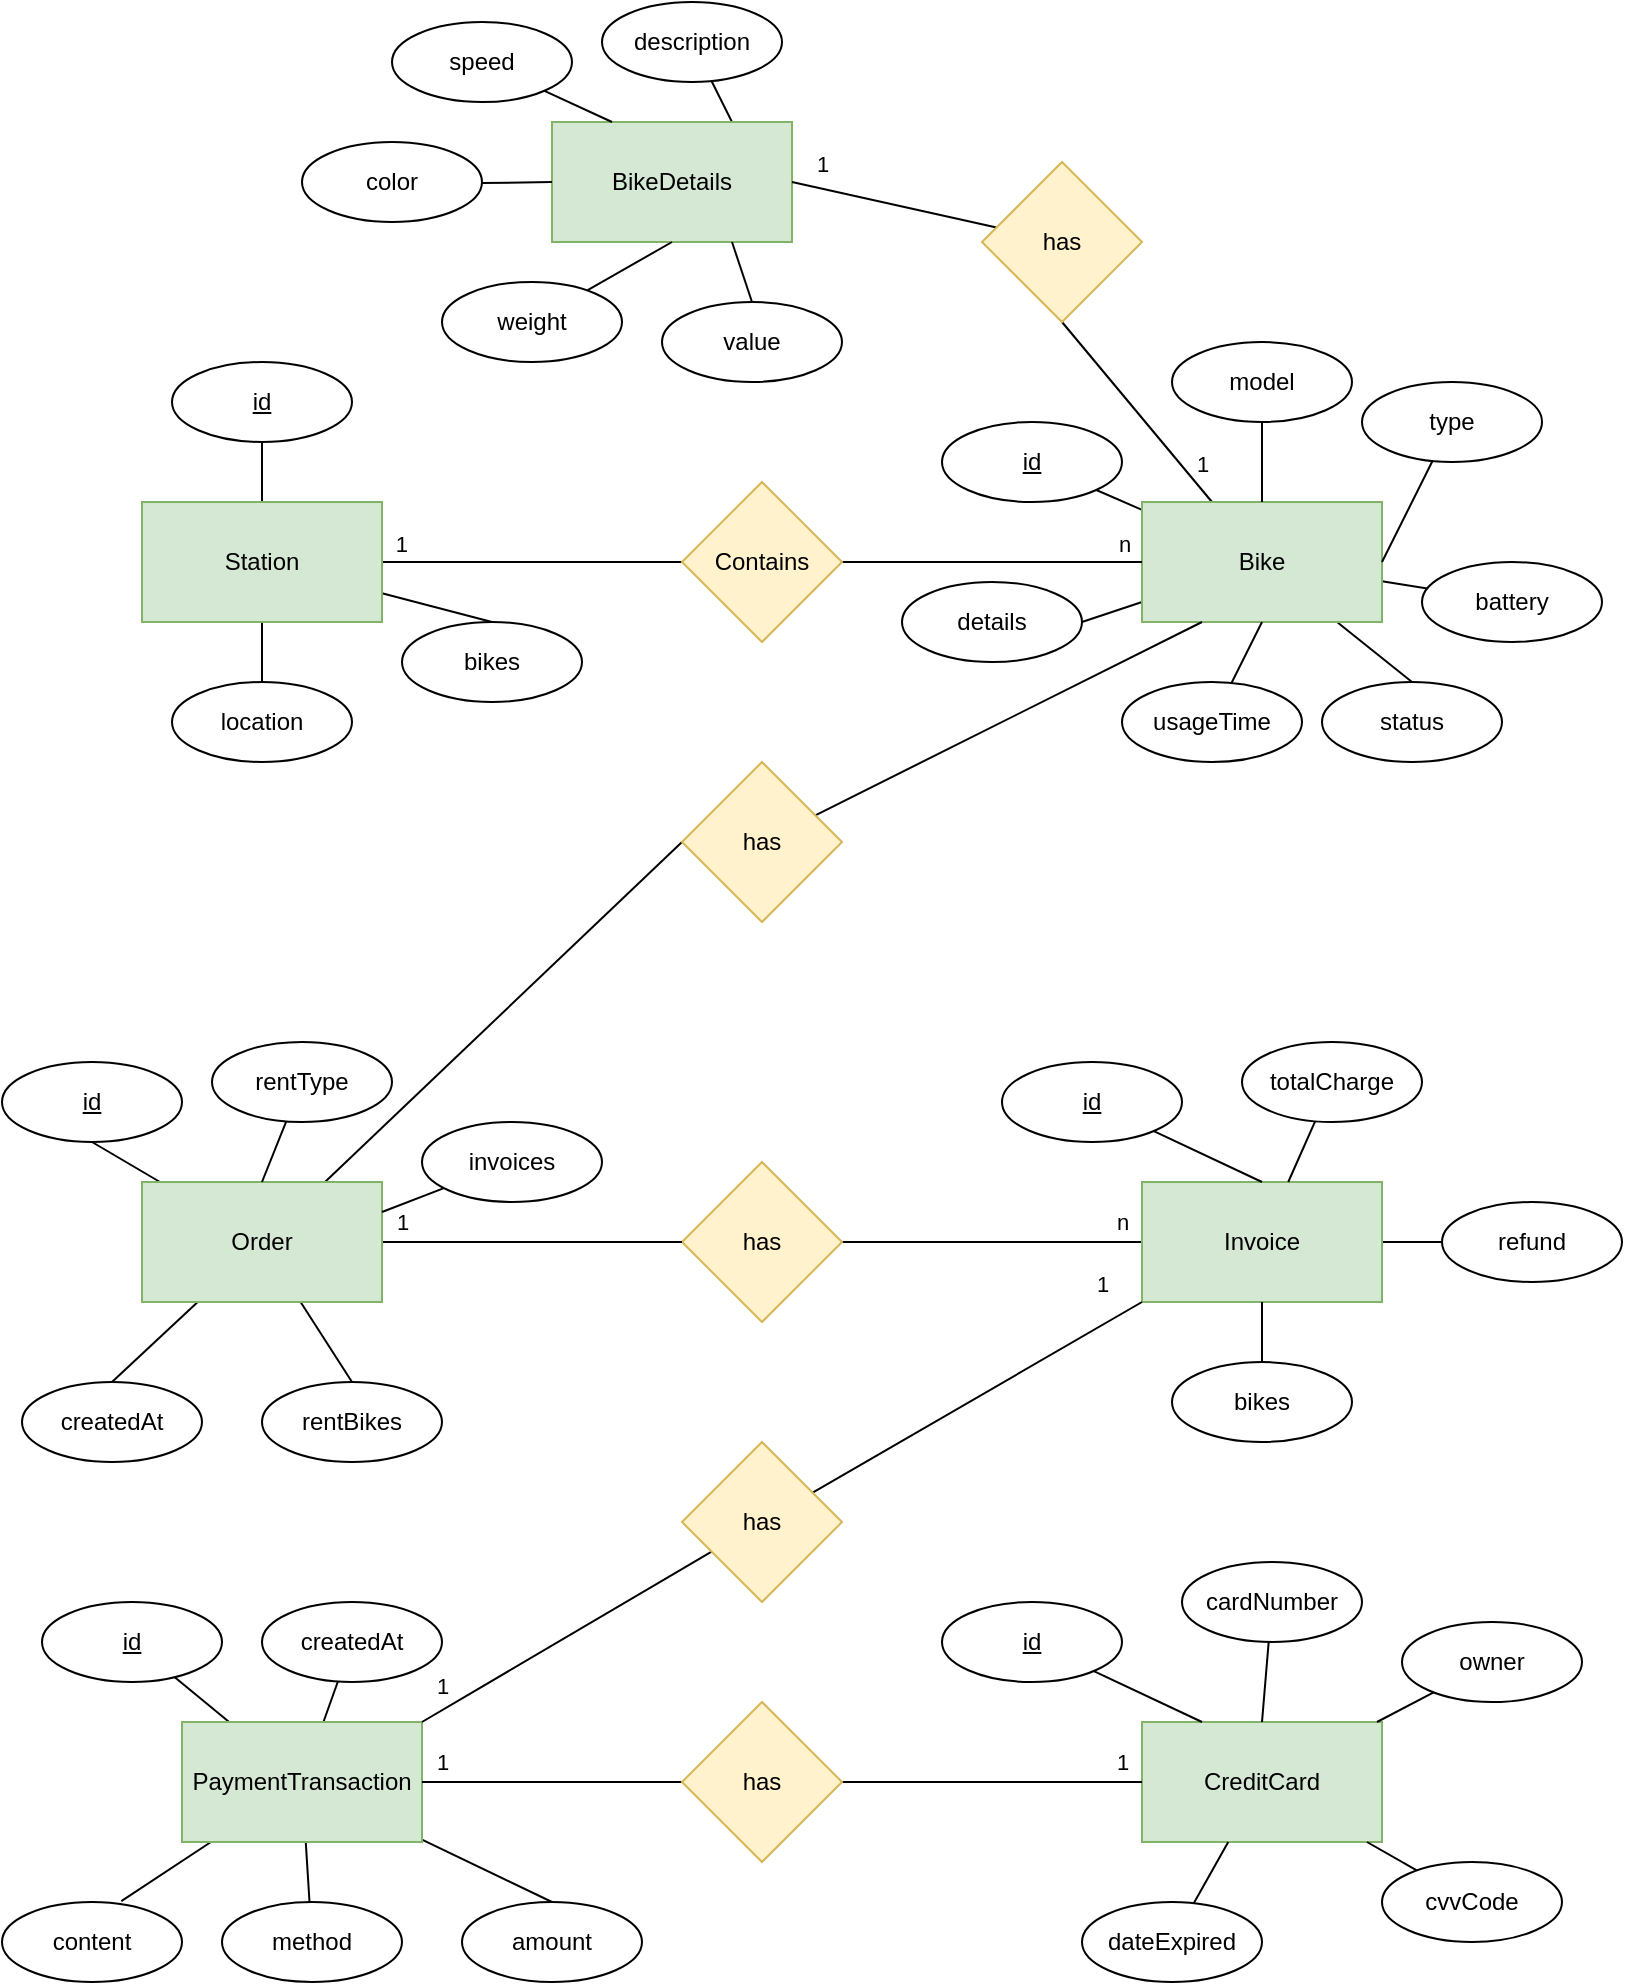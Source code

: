 <mxfile version="15.7.3" type="device"><diagram id="6db9uA-NOqCKTQUksmW5" name="Data Modeling"><mxGraphModel dx="865" dy="534" grid="1" gridSize="10" guides="1" tooltips="1" connect="1" arrows="1" fold="1" page="1" pageScale="1" pageWidth="850" pageHeight="1100" math="0" shadow="0"><root><mxCell id="0"/><mxCell id="1" parent="0"/><mxCell id="SmxPT5InwpCh0oxvAT2I-8" value="1" style="rounded=0;orthogonalLoop=1;jettySize=auto;html=1;entryX=0;entryY=0.5;entryDx=0;entryDy=0;endArrow=none;endFill=0;labelPosition=left;verticalLabelPosition=top;align=right;verticalAlign=bottom;horizontal=1;" edge="1" parent="1" source="SmxPT5InwpCh0oxvAT2I-1" target="SmxPT5InwpCh0oxvAT2I-7"><mxGeometry x="-0.818" relative="1" as="geometry"><mxPoint as="offset"/></mxGeometry></mxCell><mxCell id="SmxPT5InwpCh0oxvAT2I-44" style="edgeStyle=none;rounded=0;orthogonalLoop=1;jettySize=auto;html=1;endArrow=none;endFill=0;" edge="1" parent="1" source="SmxPT5InwpCh0oxvAT2I-1" target="SmxPT5InwpCh0oxvAT2I-12"><mxGeometry relative="1" as="geometry"/></mxCell><mxCell id="SmxPT5InwpCh0oxvAT2I-45" style="edgeStyle=none;rounded=0;orthogonalLoop=1;jettySize=auto;html=1;endArrow=none;endFill=0;" edge="1" parent="1" source="SmxPT5InwpCh0oxvAT2I-1" target="SmxPT5InwpCh0oxvAT2I-13"><mxGeometry relative="1" as="geometry"/></mxCell><mxCell id="SmxPT5InwpCh0oxvAT2I-64" style="edgeStyle=none;rounded=0;orthogonalLoop=1;jettySize=auto;html=1;entryX=0.5;entryY=0;entryDx=0;entryDy=0;endArrow=none;endFill=0;align=center;verticalAlign=bottom;" edge="1" parent="1" source="SmxPT5InwpCh0oxvAT2I-1" target="SmxPT5InwpCh0oxvAT2I-63"><mxGeometry relative="1" as="geometry"/></mxCell><mxCell id="SmxPT5InwpCh0oxvAT2I-1" value="Station" style="rounded=0;whiteSpace=wrap;html=1;fillColor=#d5e8d4;strokeColor=#82b366;" vertex="1" parent="1"><mxGeometry x="100" y="300" width="120" height="60" as="geometry"/></mxCell><mxCell id="SmxPT5InwpCh0oxvAT2I-46" style="edgeStyle=none;rounded=0;orthogonalLoop=1;jettySize=auto;html=1;endArrow=none;endFill=0;" edge="1" parent="1" source="SmxPT5InwpCh0oxvAT2I-2" target="SmxPT5InwpCh0oxvAT2I-17"><mxGeometry relative="1" as="geometry"/></mxCell><mxCell id="SmxPT5InwpCh0oxvAT2I-58" style="edgeStyle=none;rounded=0;orthogonalLoop=1;jettySize=auto;html=1;endArrow=none;endFill=0;" edge="1" parent="1" source="SmxPT5InwpCh0oxvAT2I-2" target="SmxPT5InwpCh0oxvAT2I-57"><mxGeometry relative="1" as="geometry"/></mxCell><mxCell id="SmxPT5InwpCh0oxvAT2I-89" style="edgeStyle=none;rounded=0;orthogonalLoop=1;jettySize=auto;html=1;entryX=0.5;entryY=0;entryDx=0;entryDy=0;endArrow=none;endFill=0;align=center;verticalAlign=bottom;" edge="1" parent="1" source="SmxPT5InwpCh0oxvAT2I-2" target="SmxPT5InwpCh0oxvAT2I-86"><mxGeometry relative="1" as="geometry"/></mxCell><mxCell id="SmxPT5InwpCh0oxvAT2I-111" value="1" style="edgeStyle=none;rounded=0;orthogonalLoop=1;jettySize=auto;html=1;entryX=0.5;entryY=1;entryDx=0;entryDy=0;endArrow=none;endFill=0;align=center;verticalAlign=bottom;labelPosition=center;verticalLabelPosition=top;" edge="1" parent="1" source="SmxPT5InwpCh0oxvAT2I-2" target="SmxPT5InwpCh0oxvAT2I-110"><mxGeometry x="-0.814" y="-3" relative="1" as="geometry"><mxPoint as="offset"/></mxGeometry></mxCell><mxCell id="SmxPT5InwpCh0oxvAT2I-115" style="edgeStyle=none;rounded=0;orthogonalLoop=1;jettySize=auto;html=1;entryX=1;entryY=0.5;entryDx=0;entryDy=0;endArrow=none;endFill=0;align=center;verticalAlign=bottom;" edge="1" parent="1" source="SmxPT5InwpCh0oxvAT2I-2" target="SmxPT5InwpCh0oxvAT2I-114"><mxGeometry relative="1" as="geometry"/></mxCell><mxCell id="SmxPT5InwpCh0oxvAT2I-2" value="Bike" style="rounded=0;whiteSpace=wrap;html=1;fillColor=#d5e8d4;strokeColor=#82b366;" vertex="1" parent="1"><mxGeometry x="600" y="300" width="120" height="60" as="geometry"/></mxCell><mxCell id="SmxPT5InwpCh0oxvAT2I-35" style="edgeStyle=none;rounded=0;orthogonalLoop=1;jettySize=auto;html=1;endArrow=none;endFill=0;" edge="1" parent="1" source="SmxPT5InwpCh0oxvAT2I-3" target="SmxPT5InwpCh0oxvAT2I-24"><mxGeometry relative="1" as="geometry"/></mxCell><mxCell id="SmxPT5InwpCh0oxvAT2I-36" style="edgeStyle=none;rounded=0;orthogonalLoop=1;jettySize=auto;html=1;endArrow=none;endFill=0;" edge="1" parent="1" source="SmxPT5InwpCh0oxvAT2I-3" target="SmxPT5InwpCh0oxvAT2I-27"><mxGeometry relative="1" as="geometry"/></mxCell><mxCell id="SmxPT5InwpCh0oxvAT2I-37" style="edgeStyle=none;rounded=0;orthogonalLoop=1;jettySize=auto;html=1;entryX=0.663;entryY=-0.012;entryDx=0;entryDy=0;entryPerimeter=0;endArrow=none;endFill=0;" edge="1" parent="1" source="SmxPT5InwpCh0oxvAT2I-3" target="SmxPT5InwpCh0oxvAT2I-26"><mxGeometry relative="1" as="geometry"/></mxCell><mxCell id="SmxPT5InwpCh0oxvAT2I-38" style="edgeStyle=none;rounded=0;orthogonalLoop=1;jettySize=auto;html=1;endArrow=none;endFill=0;" edge="1" parent="1" source="SmxPT5InwpCh0oxvAT2I-3" target="SmxPT5InwpCh0oxvAT2I-28"><mxGeometry relative="1" as="geometry"/></mxCell><mxCell id="SmxPT5InwpCh0oxvAT2I-80" style="edgeStyle=none;rounded=0;orthogonalLoop=1;jettySize=auto;html=1;entryX=0.5;entryY=0;entryDx=0;entryDy=0;endArrow=none;endFill=0;align=center;verticalAlign=bottom;" edge="1" parent="1" source="SmxPT5InwpCh0oxvAT2I-3" target="SmxPT5InwpCh0oxvAT2I-79"><mxGeometry relative="1" as="geometry"/></mxCell><mxCell id="SmxPT5InwpCh0oxvAT2I-3" value="PaymentTransaction" style="rounded=0;whiteSpace=wrap;html=1;fillColor=#d5e8d4;strokeColor=#82b366;" vertex="1" parent="1"><mxGeometry x="120" y="910" width="120" height="60" as="geometry"/></mxCell><mxCell id="SmxPT5InwpCh0oxvAT2I-4" value="CreditCard" style="rounded=0;whiteSpace=wrap;html=1;fillColor=#d5e8d4;strokeColor=#82b366;" vertex="1" parent="1"><mxGeometry x="600" y="910" width="120" height="60" as="geometry"/></mxCell><mxCell id="SmxPT5InwpCh0oxvAT2I-22" value="1" style="edgeStyle=none;rounded=0;orthogonalLoop=1;jettySize=auto;html=1;endArrow=none;endFill=0;" edge="1" parent="1" source="SmxPT5InwpCh0oxvAT2I-5" target="SmxPT5InwpCh0oxvAT2I-4"><mxGeometry x="0.867" y="10" relative="1" as="geometry"><mxPoint as="offset"/></mxGeometry></mxCell><mxCell id="SmxPT5InwpCh0oxvAT2I-23" value="1" style="edgeStyle=none;rounded=0;orthogonalLoop=1;jettySize=auto;html=1;entryX=1;entryY=0.5;entryDx=0;entryDy=0;endArrow=none;endFill=0;" edge="1" parent="1" source="SmxPT5InwpCh0oxvAT2I-5" target="SmxPT5InwpCh0oxvAT2I-3"><mxGeometry x="0.846" y="-10" relative="1" as="geometry"><mxPoint as="offset"/></mxGeometry></mxCell><mxCell id="SmxPT5InwpCh0oxvAT2I-5" value="has" style="rhombus;whiteSpace=wrap;html=1;fillColor=#fff2cc;strokeColor=#d6b656;" vertex="1" parent="1"><mxGeometry x="370" y="900" width="80" height="80" as="geometry"/></mxCell><mxCell id="SmxPT5InwpCh0oxvAT2I-60" value="n" style="edgeStyle=none;rounded=0;orthogonalLoop=1;jettySize=auto;html=1;entryX=0;entryY=0.5;entryDx=0;entryDy=0;endArrow=none;endFill=0;" edge="1" parent="1" source="SmxPT5InwpCh0oxvAT2I-6" target="SmxPT5InwpCh0oxvAT2I-54"><mxGeometry x="0.867" y="10" relative="1" as="geometry"><mxPoint as="offset"/></mxGeometry></mxCell><mxCell id="SmxPT5InwpCh0oxvAT2I-6" value="has" style="rhombus;whiteSpace=wrap;html=1;fillColor=#fff2cc;strokeColor=#d6b656;" vertex="1" parent="1"><mxGeometry x="370" y="630" width="80" height="80" as="geometry"/></mxCell><mxCell id="SmxPT5InwpCh0oxvAT2I-9" value="n" style="edgeStyle=none;rounded=0;orthogonalLoop=1;jettySize=auto;html=1;entryX=0;entryY=0.5;entryDx=0;entryDy=0;endArrow=none;endFill=0;labelPosition=center;verticalLabelPosition=top;align=center;verticalAlign=bottom;" edge="1" parent="1" source="SmxPT5InwpCh0oxvAT2I-7" target="SmxPT5InwpCh0oxvAT2I-2"><mxGeometry x="0.875" relative="1" as="geometry"><mxPoint as="offset"/></mxGeometry></mxCell><mxCell id="SmxPT5InwpCh0oxvAT2I-7" value="Contains" style="rhombus;whiteSpace=wrap;html=1;fillColor=#fff2cc;strokeColor=#d6b656;" vertex="1" parent="1"><mxGeometry x="370" y="290" width="80" height="80" as="geometry"/></mxCell><mxCell id="SmxPT5InwpCh0oxvAT2I-12" value="id" style="ellipse;whiteSpace=wrap;html=1;fontStyle=4" vertex="1" parent="1"><mxGeometry x="115" y="230" width="90" height="40" as="geometry"/></mxCell><mxCell id="SmxPT5InwpCh0oxvAT2I-13" value="location" style="ellipse;whiteSpace=wrap;html=1;" vertex="1" parent="1"><mxGeometry x="115" y="390" width="90" height="40" as="geometry"/></mxCell><mxCell id="SmxPT5InwpCh0oxvAT2I-17" value="id" style="ellipse;whiteSpace=wrap;html=1;fontStyle=4" vertex="1" parent="1"><mxGeometry x="500" y="260" width="90" height="40" as="geometry"/></mxCell><mxCell id="SmxPT5InwpCh0oxvAT2I-109" style="edgeStyle=none;rounded=0;orthogonalLoop=1;jettySize=auto;html=1;entryX=0.75;entryY=0;entryDx=0;entryDy=0;endArrow=none;endFill=0;align=center;verticalAlign=bottom;" edge="1" parent="1" source="SmxPT5InwpCh0oxvAT2I-21" target="SmxPT5InwpCh0oxvAT2I-95"><mxGeometry relative="1" as="geometry"/></mxCell><mxCell id="SmxPT5InwpCh0oxvAT2I-21" value="description" style="ellipse;whiteSpace=wrap;html=1;" vertex="1" parent="1"><mxGeometry x="330" y="50" width="90" height="40" as="geometry"/></mxCell><mxCell id="SmxPT5InwpCh0oxvAT2I-24" value="id" style="ellipse;whiteSpace=wrap;html=1;fontStyle=4" vertex="1" parent="1"><mxGeometry x="50" y="850" width="90" height="40" as="geometry"/></mxCell><mxCell id="SmxPT5InwpCh0oxvAT2I-26" value="content" style="ellipse;whiteSpace=wrap;html=1;" vertex="1" parent="1"><mxGeometry x="30" y="1000" width="90" height="40" as="geometry"/></mxCell><mxCell id="SmxPT5InwpCh0oxvAT2I-27" value="createdAt" style="ellipse;whiteSpace=wrap;html=1;" vertex="1" parent="1"><mxGeometry x="160" y="850" width="90" height="40" as="geometry"/></mxCell><mxCell id="SmxPT5InwpCh0oxvAT2I-28" value="method" style="ellipse;whiteSpace=wrap;html=1;" vertex="1" parent="1"><mxGeometry x="140" y="1000" width="90" height="40" as="geometry"/></mxCell><mxCell id="SmxPT5InwpCh0oxvAT2I-39" style="edgeStyle=none;rounded=0;orthogonalLoop=1;jettySize=auto;html=1;entryX=0.25;entryY=0;entryDx=0;entryDy=0;endArrow=none;endFill=0;" edge="1" parent="1" source="SmxPT5InwpCh0oxvAT2I-29" target="SmxPT5InwpCh0oxvAT2I-4"><mxGeometry relative="1" as="geometry"/></mxCell><mxCell id="SmxPT5InwpCh0oxvAT2I-29" value="id" style="ellipse;whiteSpace=wrap;html=1;fontStyle=4" vertex="1" parent="1"><mxGeometry x="500" y="850" width="90" height="40" as="geometry"/></mxCell><mxCell id="SmxPT5InwpCh0oxvAT2I-40" style="edgeStyle=none;rounded=0;orthogonalLoop=1;jettySize=auto;html=1;entryX=0.5;entryY=0;entryDx=0;entryDy=0;endArrow=none;endFill=0;" edge="1" parent="1" source="SmxPT5InwpCh0oxvAT2I-30" target="SmxPT5InwpCh0oxvAT2I-4"><mxGeometry relative="1" as="geometry"/></mxCell><mxCell id="SmxPT5InwpCh0oxvAT2I-30" value="cardNumber" style="ellipse;whiteSpace=wrap;html=1;" vertex="1" parent="1"><mxGeometry x="620" y="830" width="90" height="40" as="geometry"/></mxCell><mxCell id="SmxPT5InwpCh0oxvAT2I-41" style="edgeStyle=none;rounded=0;orthogonalLoop=1;jettySize=auto;html=1;endArrow=none;endFill=0;" edge="1" parent="1" source="SmxPT5InwpCh0oxvAT2I-31" target="SmxPT5InwpCh0oxvAT2I-4"><mxGeometry relative="1" as="geometry"/></mxCell><mxCell id="SmxPT5InwpCh0oxvAT2I-31" value="owner" style="ellipse;whiteSpace=wrap;html=1;" vertex="1" parent="1"><mxGeometry x="730" y="860" width="90" height="40" as="geometry"/></mxCell><mxCell id="SmxPT5InwpCh0oxvAT2I-42" style="edgeStyle=none;rounded=0;orthogonalLoop=1;jettySize=auto;html=1;endArrow=none;endFill=0;" edge="1" parent="1" source="SmxPT5InwpCh0oxvAT2I-32" target="SmxPT5InwpCh0oxvAT2I-4"><mxGeometry relative="1" as="geometry"/></mxCell><mxCell id="SmxPT5InwpCh0oxvAT2I-32" value="cvvCode" style="ellipse;whiteSpace=wrap;html=1;" vertex="1" parent="1"><mxGeometry x="720" y="980" width="90" height="40" as="geometry"/></mxCell><mxCell id="SmxPT5InwpCh0oxvAT2I-43" style="edgeStyle=none;rounded=0;orthogonalLoop=1;jettySize=auto;html=1;endArrow=none;endFill=0;" edge="1" parent="1" source="SmxPT5InwpCh0oxvAT2I-33" target="SmxPT5InwpCh0oxvAT2I-4"><mxGeometry relative="1" as="geometry"/></mxCell><mxCell id="SmxPT5InwpCh0oxvAT2I-33" value="dateExpired" style="ellipse;whiteSpace=wrap;html=1;" vertex="1" parent="1"><mxGeometry x="570" y="1000" width="90" height="40" as="geometry"/></mxCell><mxCell id="SmxPT5InwpCh0oxvAT2I-94" style="edgeStyle=none;rounded=0;orthogonalLoop=1;jettySize=auto;html=1;endArrow=none;endFill=0;align=center;verticalAlign=bottom;" edge="1" parent="1" source="SmxPT5InwpCh0oxvAT2I-54" target="SmxPT5InwpCh0oxvAT2I-93"><mxGeometry relative="1" as="geometry"/></mxCell><mxCell id="SmxPT5InwpCh0oxvAT2I-54" value="Invoice" style="rounded=0;whiteSpace=wrap;html=1;fillColor=#d5e8d4;strokeColor=#82b366;" vertex="1" parent="1"><mxGeometry x="600" y="640" width="120" height="60" as="geometry"/></mxCell><mxCell id="SmxPT5InwpCh0oxvAT2I-59" value="1" style="edgeStyle=none;rounded=0;orthogonalLoop=1;jettySize=auto;html=1;entryX=0;entryY=0.5;entryDx=0;entryDy=0;endArrow=none;endFill=0;" edge="1" parent="1" source="SmxPT5InwpCh0oxvAT2I-55" target="SmxPT5InwpCh0oxvAT2I-6"><mxGeometry x="-0.867" y="10" relative="1" as="geometry"><mxPoint as="offset"/></mxGeometry></mxCell><mxCell id="SmxPT5InwpCh0oxvAT2I-69" style="edgeStyle=none;rounded=0;orthogonalLoop=1;jettySize=auto;html=1;entryX=0;entryY=0.5;entryDx=0;entryDy=0;endArrow=none;endFill=0;align=center;verticalAlign=bottom;" edge="1" parent="1" source="SmxPT5InwpCh0oxvAT2I-55" target="SmxPT5InwpCh0oxvAT2I-68"><mxGeometry relative="1" as="geometry"/></mxCell><mxCell id="SmxPT5InwpCh0oxvAT2I-72" style="edgeStyle=none;rounded=0;orthogonalLoop=1;jettySize=auto;html=1;entryX=0.5;entryY=0;entryDx=0;entryDy=0;endArrow=none;endFill=0;align=center;verticalAlign=bottom;" edge="1" parent="1" source="SmxPT5InwpCh0oxvAT2I-55" target="SmxPT5InwpCh0oxvAT2I-71"><mxGeometry relative="1" as="geometry"/></mxCell><mxCell id="SmxPT5InwpCh0oxvAT2I-73" style="edgeStyle=none;rounded=0;orthogonalLoop=1;jettySize=auto;html=1;entryX=0.5;entryY=1;entryDx=0;entryDy=0;endArrow=none;endFill=0;align=center;verticalAlign=bottom;" edge="1" parent="1" source="SmxPT5InwpCh0oxvAT2I-55" target="SmxPT5InwpCh0oxvAT2I-66"><mxGeometry relative="1" as="geometry"/></mxCell><mxCell id="SmxPT5InwpCh0oxvAT2I-74" style="edgeStyle=none;rounded=0;orthogonalLoop=1;jettySize=auto;html=1;entryX=0.5;entryY=0;entryDx=0;entryDy=0;endArrow=none;endFill=0;align=center;verticalAlign=bottom;" edge="1" parent="1" source="SmxPT5InwpCh0oxvAT2I-55" target="SmxPT5InwpCh0oxvAT2I-65"><mxGeometry relative="1" as="geometry"/></mxCell><mxCell id="SmxPT5InwpCh0oxvAT2I-55" value="Order" style="rounded=0;whiteSpace=wrap;html=1;fillColor=#d5e8d4;strokeColor=#82b366;" vertex="1" parent="1"><mxGeometry x="100" y="640" width="120" height="60" as="geometry"/></mxCell><mxCell id="SmxPT5InwpCh0oxvAT2I-57" value="battery" style="ellipse;whiteSpace=wrap;html=1;" vertex="1" parent="1"><mxGeometry x="740" y="330" width="90" height="40" as="geometry"/></mxCell><mxCell id="SmxPT5InwpCh0oxvAT2I-63" value="bikes" style="ellipse;whiteSpace=wrap;html=1;" vertex="1" parent="1"><mxGeometry x="230" y="360" width="90" height="40" as="geometry"/></mxCell><mxCell id="SmxPT5InwpCh0oxvAT2I-65" value="rentBikes" style="ellipse;whiteSpace=wrap;html=1;" vertex="1" parent="1"><mxGeometry x="160" y="740" width="90" height="40" as="geometry"/></mxCell><mxCell id="SmxPT5InwpCh0oxvAT2I-66" value="id" style="ellipse;whiteSpace=wrap;html=1;fontStyle=4" vertex="1" parent="1"><mxGeometry x="30" y="580" width="90" height="40" as="geometry"/></mxCell><mxCell id="SmxPT5InwpCh0oxvAT2I-70" style="edgeStyle=none;rounded=0;orthogonalLoop=1;jettySize=auto;html=1;entryX=0.25;entryY=1;entryDx=0;entryDy=0;endArrow=none;endFill=0;align=center;verticalAlign=bottom;" edge="1" parent="1" source="SmxPT5InwpCh0oxvAT2I-68" target="SmxPT5InwpCh0oxvAT2I-2"><mxGeometry relative="1" as="geometry"/></mxCell><mxCell id="SmxPT5InwpCh0oxvAT2I-68" value="has" style="rhombus;whiteSpace=wrap;html=1;fillColor=#fff2cc;strokeColor=#d6b656;" vertex="1" parent="1"><mxGeometry x="370" y="430" width="80" height="80" as="geometry"/></mxCell><mxCell id="SmxPT5InwpCh0oxvAT2I-71" value="createdAt" style="ellipse;whiteSpace=wrap;html=1;" vertex="1" parent="1"><mxGeometry x="40" y="740" width="90" height="40" as="geometry"/></mxCell><mxCell id="SmxPT5InwpCh0oxvAT2I-82" style="edgeStyle=none;rounded=0;orthogonalLoop=1;jettySize=auto;html=1;entryX=0.5;entryY=0;entryDx=0;entryDy=0;endArrow=none;endFill=0;align=center;verticalAlign=bottom;" edge="1" parent="1" source="SmxPT5InwpCh0oxvAT2I-75" target="SmxPT5InwpCh0oxvAT2I-55"><mxGeometry relative="1" as="geometry"/></mxCell><mxCell id="SmxPT5InwpCh0oxvAT2I-75" value="rentType" style="ellipse;whiteSpace=wrap;html=1;fontStyle=0" vertex="1" parent="1"><mxGeometry x="135" y="570" width="90" height="40" as="geometry"/></mxCell><mxCell id="SmxPT5InwpCh0oxvAT2I-92" style="edgeStyle=none;rounded=0;orthogonalLoop=1;jettySize=auto;html=1;endArrow=none;endFill=0;align=center;verticalAlign=bottom;" edge="1" parent="1" source="SmxPT5InwpCh0oxvAT2I-77" target="SmxPT5InwpCh0oxvAT2I-54"><mxGeometry relative="1" as="geometry"/></mxCell><mxCell id="SmxPT5InwpCh0oxvAT2I-77" value="totalCharge" style="ellipse;whiteSpace=wrap;html=1;fontStyle=0" vertex="1" parent="1"><mxGeometry x="650" y="570" width="90" height="40" as="geometry"/></mxCell><mxCell id="SmxPT5InwpCh0oxvAT2I-90" style="edgeStyle=none;rounded=0;orthogonalLoop=1;jettySize=auto;html=1;entryX=0.5;entryY=0;entryDx=0;entryDy=0;endArrow=none;endFill=0;align=center;verticalAlign=bottom;" edge="1" parent="1" source="SmxPT5InwpCh0oxvAT2I-78" target="SmxPT5InwpCh0oxvAT2I-54"><mxGeometry relative="1" as="geometry"/></mxCell><mxCell id="SmxPT5InwpCh0oxvAT2I-78" value="id" style="ellipse;whiteSpace=wrap;html=1;fontStyle=4" vertex="1" parent="1"><mxGeometry x="530" y="580" width="90" height="40" as="geometry"/></mxCell><mxCell id="SmxPT5InwpCh0oxvAT2I-79" value="amount" style="ellipse;whiteSpace=wrap;html=1;" vertex="1" parent="1"><mxGeometry x="260" y="1000" width="90" height="40" as="geometry"/></mxCell><mxCell id="SmxPT5InwpCh0oxvAT2I-91" style="edgeStyle=none;rounded=0;orthogonalLoop=1;jettySize=auto;html=1;endArrow=none;endFill=0;align=center;verticalAlign=bottom;" edge="1" parent="1" source="SmxPT5InwpCh0oxvAT2I-83" target="SmxPT5InwpCh0oxvAT2I-54"><mxGeometry relative="1" as="geometry"/></mxCell><mxCell id="SmxPT5InwpCh0oxvAT2I-83" value="bikes" style="ellipse;whiteSpace=wrap;html=1;fontStyle=0" vertex="1" parent="1"><mxGeometry x="615" y="730" width="90" height="40" as="geometry"/></mxCell><mxCell id="SmxPT5InwpCh0oxvAT2I-87" style="edgeStyle=none;rounded=0;orthogonalLoop=1;jettySize=auto;html=1;entryX=0.5;entryY=1;entryDx=0;entryDy=0;endArrow=none;endFill=0;align=center;verticalAlign=bottom;" edge="1" parent="1" source="SmxPT5InwpCh0oxvAT2I-85" target="SmxPT5InwpCh0oxvAT2I-2"><mxGeometry relative="1" as="geometry"/></mxCell><mxCell id="SmxPT5InwpCh0oxvAT2I-85" value="usageTime" style="ellipse;whiteSpace=wrap;html=1;" vertex="1" parent="1"><mxGeometry x="590" y="390" width="90" height="40" as="geometry"/></mxCell><mxCell id="SmxPT5InwpCh0oxvAT2I-86" value="status" style="ellipse;whiteSpace=wrap;html=1;" vertex="1" parent="1"><mxGeometry x="690" y="390" width="90" height="40" as="geometry"/></mxCell><mxCell id="SmxPT5InwpCh0oxvAT2I-93" value="refund" style="ellipse;whiteSpace=wrap;html=1;fontStyle=0" vertex="1" parent="1"><mxGeometry x="750" y="650" width="90" height="40" as="geometry"/></mxCell><mxCell id="SmxPT5InwpCh0oxvAT2I-95" value="BikeDetails" style="rounded=0;whiteSpace=wrap;html=1;fillColor=#d5e8d4;strokeColor=#82b366;" vertex="1" parent="1"><mxGeometry x="305" y="110" width="120" height="60" as="geometry"/></mxCell><mxCell id="SmxPT5InwpCh0oxvAT2I-96" style="edgeStyle=none;rounded=0;orthogonalLoop=1;jettySize=auto;html=1;endArrow=none;endFill=0;" edge="1" parent="1" target="SmxPT5InwpCh0oxvAT2I-103" source="SmxPT5InwpCh0oxvAT2I-2"><mxGeometry relative="1" as="geometry"><mxPoint x="589.643" y="220" as="sourcePoint"/></mxGeometry></mxCell><mxCell id="SmxPT5InwpCh0oxvAT2I-97" style="edgeStyle=none;rounded=0;orthogonalLoop=1;jettySize=auto;html=1;endArrow=none;endFill=0;exitX=1;exitY=0.5;exitDx=0;exitDy=0;" edge="1" parent="1" target="SmxPT5InwpCh0oxvAT2I-104" source="SmxPT5InwpCh0oxvAT2I-2"><mxGeometry relative="1" as="geometry"><mxPoint x="715.625" y="405" as="sourcePoint"/></mxGeometry></mxCell><mxCell id="SmxPT5InwpCh0oxvAT2I-98" style="edgeStyle=none;rounded=0;orthogonalLoop=1;jettySize=auto;html=1;endArrow=none;endFill=0;exitX=0.25;exitY=0;exitDx=0;exitDy=0;" edge="1" parent="1" target="SmxPT5InwpCh0oxvAT2I-102" source="SmxPT5InwpCh0oxvAT2I-95"><mxGeometry relative="1" as="geometry"><mxPoint x="660" y="36.667" as="sourcePoint"/></mxGeometry></mxCell><mxCell id="SmxPT5InwpCh0oxvAT2I-99" style="edgeStyle=none;rounded=0;orthogonalLoop=1;jettySize=auto;html=1;endArrow=none;endFill=0;exitX=0;exitY=0.5;exitDx=0;exitDy=0;" edge="1" parent="1" target="SmxPT5InwpCh0oxvAT2I-105" source="SmxPT5InwpCh0oxvAT2I-95"><mxGeometry relative="1" as="geometry"><mxPoint x="660" y="63.333" as="sourcePoint"/></mxGeometry></mxCell><mxCell id="SmxPT5InwpCh0oxvAT2I-100" style="edgeStyle=none;rounded=0;orthogonalLoop=1;jettySize=auto;html=1;entryX=0.5;entryY=0;entryDx=0;entryDy=0;endArrow=none;endFill=0;exitX=0.75;exitY=1;exitDx=0;exitDy=0;" edge="1" parent="1" target="SmxPT5InwpCh0oxvAT2I-107" source="SmxPT5InwpCh0oxvAT2I-95"><mxGeometry relative="1" as="geometry"><mxPoint x="657.5" y="80" as="sourcePoint"/></mxGeometry></mxCell><mxCell id="SmxPT5InwpCh0oxvAT2I-101" style="edgeStyle=none;rounded=0;orthogonalLoop=1;jettySize=auto;html=1;endArrow=none;endFill=0;exitX=0.5;exitY=1;exitDx=0;exitDy=0;" edge="1" parent="1" target="SmxPT5InwpCh0oxvAT2I-106" source="SmxPT5InwpCh0oxvAT2I-95"><mxGeometry relative="1" as="geometry"><mxPoint x="612.692" y="80" as="sourcePoint"/></mxGeometry></mxCell><mxCell id="SmxPT5InwpCh0oxvAT2I-102" value="speed" style="ellipse;whiteSpace=wrap;html=1;" vertex="1" parent="1"><mxGeometry x="225" y="60" width="90" height="40" as="geometry"/></mxCell><mxCell id="SmxPT5InwpCh0oxvAT2I-103" value="model" style="ellipse;whiteSpace=wrap;html=1;" vertex="1" parent="1"><mxGeometry x="615" y="220" width="90" height="40" as="geometry"/></mxCell><mxCell id="SmxPT5InwpCh0oxvAT2I-104" value="type" style="ellipse;whiteSpace=wrap;html=1;" vertex="1" parent="1"><mxGeometry x="710" y="240" width="90" height="40" as="geometry"/></mxCell><mxCell id="SmxPT5InwpCh0oxvAT2I-105" value="color" style="ellipse;whiteSpace=wrap;html=1;" vertex="1" parent="1"><mxGeometry x="180" y="120" width="90" height="40" as="geometry"/></mxCell><mxCell id="SmxPT5InwpCh0oxvAT2I-106" value="weight" style="ellipse;whiteSpace=wrap;html=1;" vertex="1" parent="1"><mxGeometry x="250" y="190" width="90" height="40" as="geometry"/></mxCell><mxCell id="SmxPT5InwpCh0oxvAT2I-107" value="value" style="ellipse;whiteSpace=wrap;html=1;" vertex="1" parent="1"><mxGeometry x="360" y="200" width="90" height="40" as="geometry"/></mxCell><mxCell id="SmxPT5InwpCh0oxvAT2I-112" value="1" style="edgeStyle=none;rounded=0;orthogonalLoop=1;jettySize=auto;html=1;entryX=1;entryY=0.5;entryDx=0;entryDy=0;endArrow=none;endFill=0;align=center;verticalAlign=bottom;" edge="1" parent="1" source="SmxPT5InwpCh0oxvAT2I-110" target="SmxPT5InwpCh0oxvAT2I-95"><mxGeometry x="0.721" y="-3" relative="1" as="geometry"><mxPoint as="offset"/></mxGeometry></mxCell><mxCell id="SmxPT5InwpCh0oxvAT2I-110" value="has" style="rhombus;whiteSpace=wrap;html=1;fillColor=#fff2cc;strokeColor=#d6b656;" vertex="1" parent="1"><mxGeometry x="520" y="130" width="80" height="80" as="geometry"/></mxCell><mxCell id="SmxPT5InwpCh0oxvAT2I-114" value="details" style="ellipse;whiteSpace=wrap;html=1;" vertex="1" parent="1"><mxGeometry x="480" y="340" width="90" height="40" as="geometry"/></mxCell><mxCell id="SmxPT5InwpCh0oxvAT2I-117" style="edgeStyle=none;rounded=0;orthogonalLoop=1;jettySize=auto;html=1;entryX=1;entryY=0.25;entryDx=0;entryDy=0;endArrow=none;endFill=0;align=center;verticalAlign=bottom;" edge="1" parent="1" source="SmxPT5InwpCh0oxvAT2I-116" target="SmxPT5InwpCh0oxvAT2I-55"><mxGeometry relative="1" as="geometry"/></mxCell><mxCell id="SmxPT5InwpCh0oxvAT2I-116" value="invoices" style="ellipse;whiteSpace=wrap;html=1;fontStyle=0" vertex="1" parent="1"><mxGeometry x="240" y="610" width="90" height="40" as="geometry"/></mxCell><mxCell id="SmxPT5InwpCh0oxvAT2I-119" value="1" style="edgeStyle=none;rounded=0;orthogonalLoop=1;jettySize=auto;html=1;entryX=1;entryY=0;entryDx=0;entryDy=0;endArrow=none;endFill=0;align=center;verticalAlign=bottom;" edge="1" parent="1" source="SmxPT5InwpCh0oxvAT2I-118" target="SmxPT5InwpCh0oxvAT2I-3"><mxGeometry x="0.837" y="-4" relative="1" as="geometry"><mxPoint y="1" as="offset"/></mxGeometry></mxCell><mxCell id="SmxPT5InwpCh0oxvAT2I-120" value="1" style="edgeStyle=none;rounded=0;orthogonalLoop=1;jettySize=auto;html=1;entryX=0;entryY=1;entryDx=0;entryDy=0;endArrow=none;endFill=0;align=center;verticalAlign=bottom;" edge="1" parent="1" source="SmxPT5InwpCh0oxvAT2I-118" target="SmxPT5InwpCh0oxvAT2I-54"><mxGeometry x="0.818" y="10" relative="1" as="geometry"><mxPoint as="offset"/></mxGeometry></mxCell><mxCell id="SmxPT5InwpCh0oxvAT2I-118" value="has" style="rhombus;whiteSpace=wrap;html=1;fillColor=#fff2cc;strokeColor=#d6b656;" vertex="1" parent="1"><mxGeometry x="370" y="770" width="80" height="80" as="geometry"/></mxCell></root></mxGraphModel></diagram></mxfile>